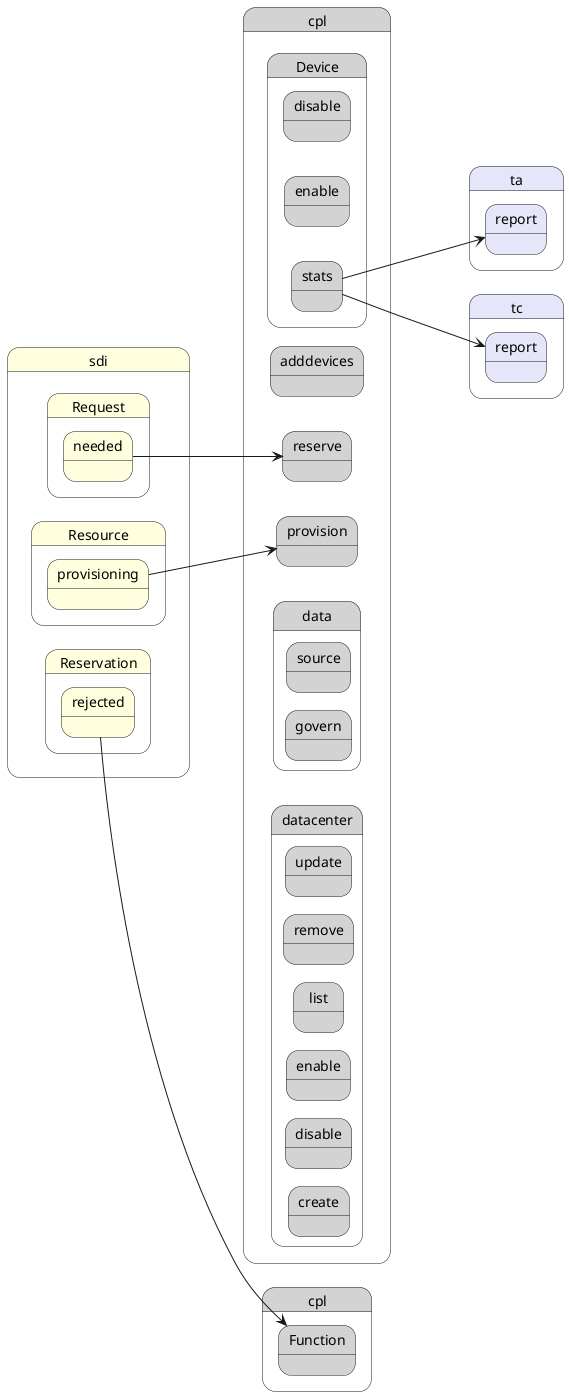 @startuml
left to right direction


state "cpl" as cpl #lightgray {
}


state "cpl" as pstatename #lightgray {
    state "Custom Function" as cplfunction {
    }
}

        state "cpl" as cpl #lightgray {
state "adddevices" as cpladddevices #lightgray {
}
}


        state "cpl" as cpl #lightgray {
state "provision" as cplprovision #lightgray {
}
}


        state "cpl" as cpl #lightgray {
state "reserve" as cplreserve #lightgray {
}
}


        state "cpl" as cpl #lightgray {
state "data" as cpldata #lightgray {
state "govern" as cpldatagovern #lightgray {
}
}
}


        state "cpl" as cpl #lightgray {
state "data" as cpldata #lightgray {
state "source" as cpldatasource #lightgray {
}
}
}


        state "cpl" as cpl #lightgray {
state "datacenter" as cpldatacenter #lightgray {
state "create" as cpldatacentercreate #lightgray {
}
}
}


        state "cpl" as cpl #lightgray {
state "datacenter" as cpldatacenter #lightgray {
state "disable" as cpldatacenterdisable #lightgray {
}
}
}


        state "cpl" as cpl #lightgray {
state "datacenter" as cpldatacenter #lightgray {
state "enable" as cpldatacenterenable #lightgray {
}
}
}


        state "cpl" as cpl #lightgray {
state "datacenter" as cpldatacenter #lightgray {
state "list" as cpldatacenterlist #lightgray {
}
}
}


        state "cpl" as cpl #lightgray {
state "datacenter" as cpldatacenter #lightgray {
state "remove" as cpldatacenterremove #lightgray {
}
}
}


        state "cpl" as cpl #lightgray {
state "datacenter" as cpldatacenter #lightgray {
state "update" as cpldatacenterupdate #lightgray {
}
}
}


        state "cpl" as cpl #lightgray {
state "device" as cpldevice #lightgray {
state "disable" as cpldevicedisable #lightgray {
}
}
}


        state "cpl" as cpl #lightgray {
state "device" as cpldevice #lightgray {
state "enable" as cpldeviceenable #lightgray {
}
}
}




        state "sdi" as sdi #lightyellow {
state "Request" as sdirequest #lightyellow {
state "needed" as sdirequestneeded #lightyellow {
}
}
}

        
    state "cpl" as cpl #lightgray {
state "reserve" as cplreserve #lightgray {
}
}

    sdirequestneeded ---> cplreserve
  

        state "sdi" as sdi #lightyellow {
state "Reservation" as sdireservation #lightyellow {
state "rejected" as sdireservationrejected #lightyellow {
}
}
}

        
    state "cpl" as cpl #lightgray {
state "Function" as cplfunction #lightgray {
}
}

    sdireservationrejected ---> cplfunction
  

        state "sdi" as sdi #lightyellow {
state "Resource" as sdiresource #lightyellow {
state "provisioning" as sdiresourceprovisioning #lightyellow {
}
}
}

        
    state "cpl" as cpl #lightgray {
state "provision" as cplprovision #lightgray {
}
}

    sdiresourceprovisioning ---> cplprovision
  


    state "cpl" as cpl #lightgray {
state "Device" as cpldevice #lightgray {
state "stats" as cpldevicestats #lightgray {
}
}
}

    state "ta" as ta #lavender {
state "report" as tareport #lavender {
}
}

        cpldevicestats ---> tareport
       
    
    state "tc" as tc #lavender {
state "report" as tcreport #lavender {
}
}

        cpldevicestats ---> tcreport
       
    
    
        
       
    
    
        
       

@enduml
